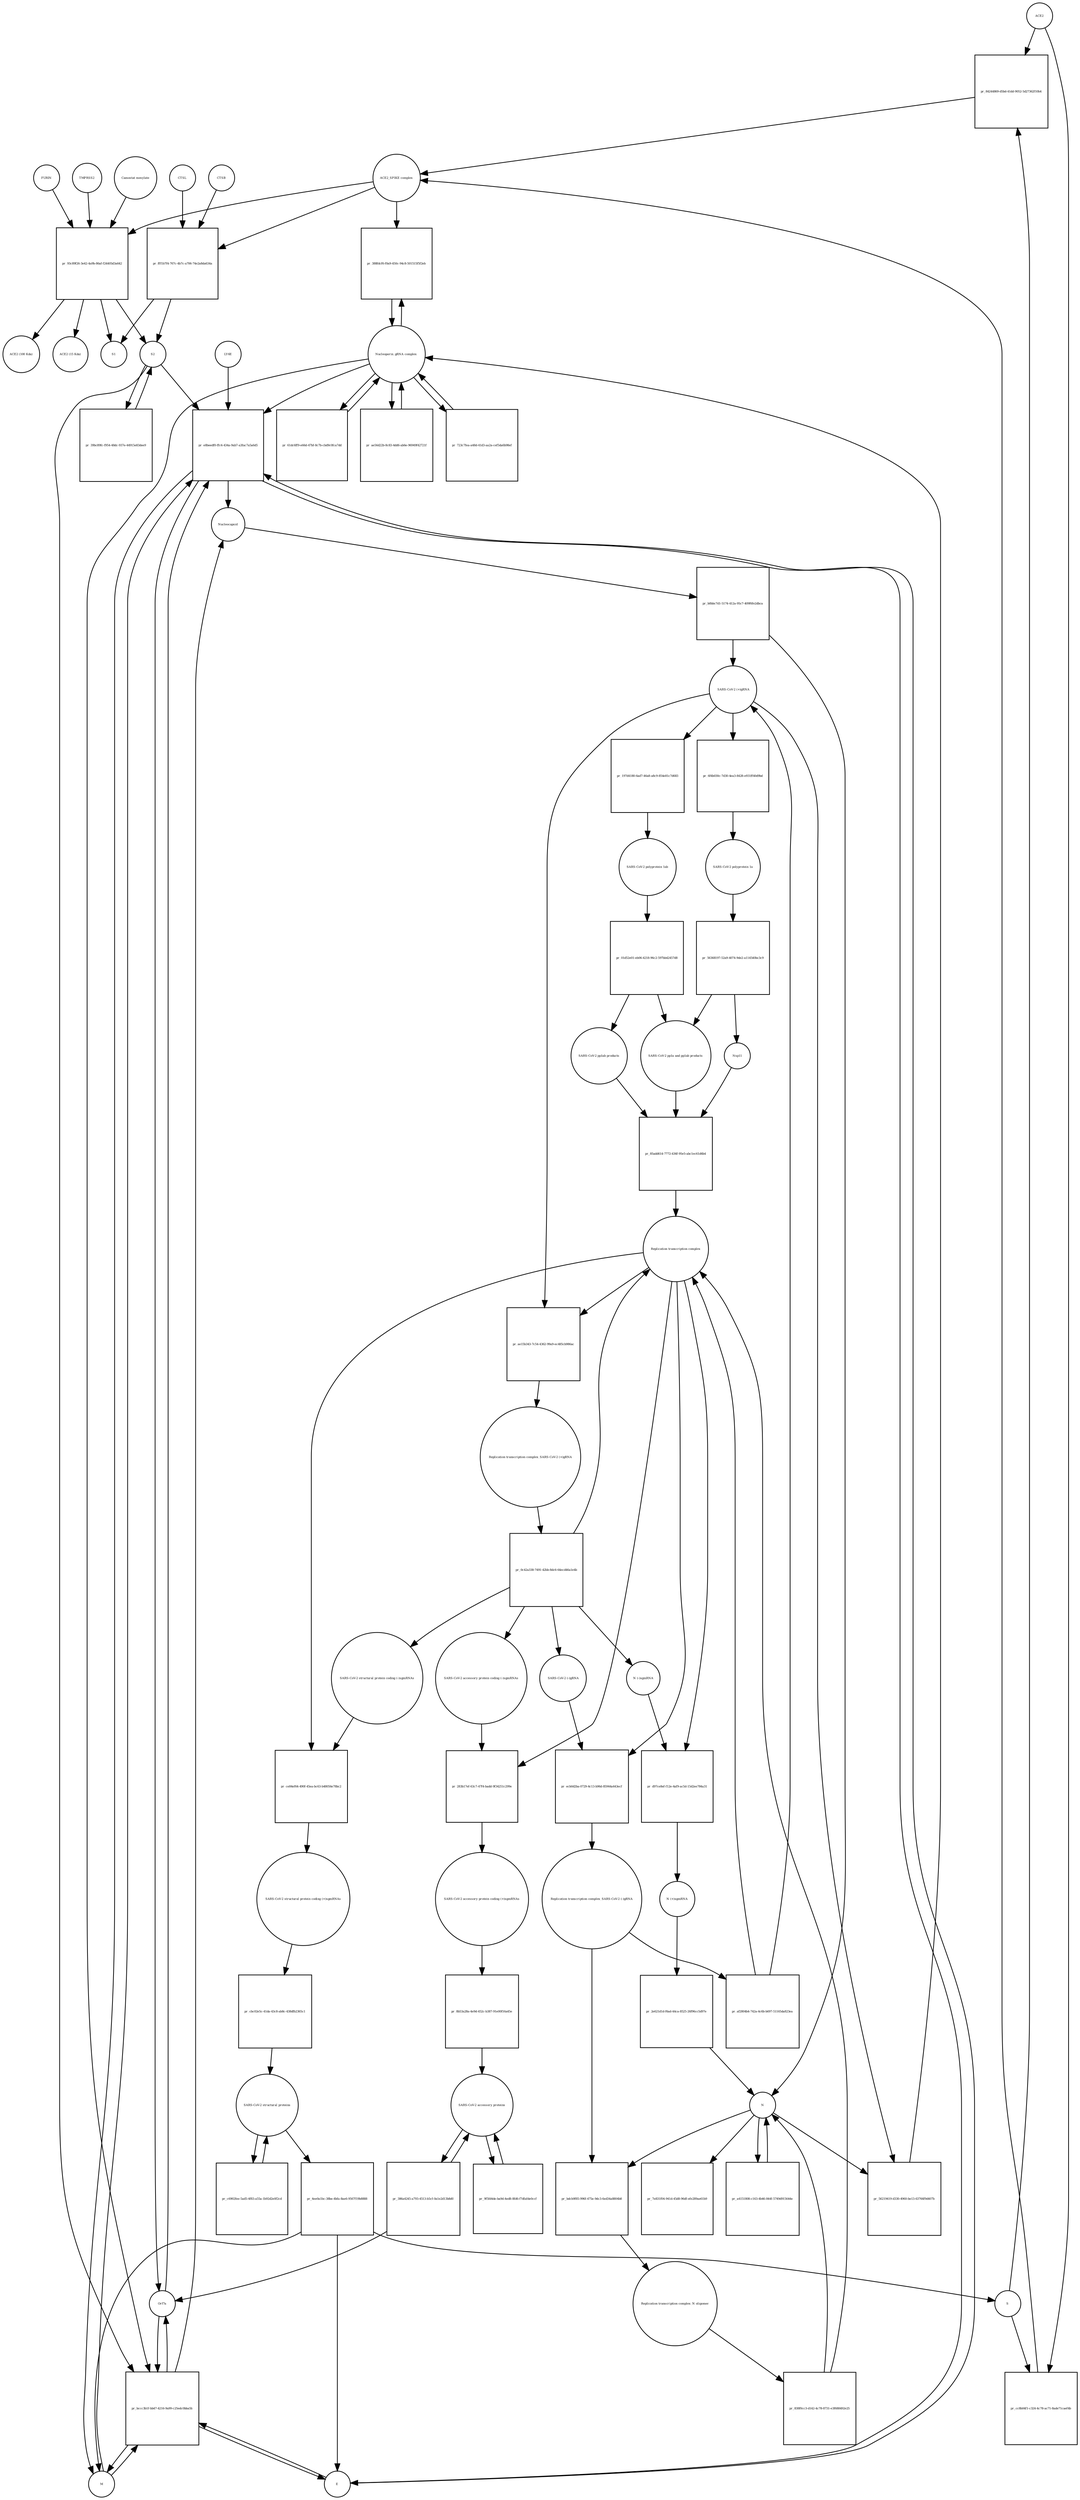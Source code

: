 strict digraph  {
ACE2 [annotation="", bipartite=0, cls=macromolecule, fontsize=4, label=ACE2, shape=circle];
"pr_84244869-d5bd-41dd-9052-5d27362f10b4" [annotation="", bipartite=1, cls=process, fontsize=4, label="pr_84244869-d5bd-41dd-9052-5d27362f10b4", shape=square];
"ACE2_SPIKE complex" [annotation="", bipartite=0, cls=complex, fontsize=4, label="ACE2_SPIKE complex", shape=circle];
S [annotation="", bipartite=0, cls="macromolecule multimer", fontsize=4, label=S, shape=circle];
"Nucleoporin_gRNA complex " [annotation="", bipartite=0, cls=complex, fontsize=4, label="Nucleoporin_gRNA complex ", shape=circle];
"pr_388fdcf6-f0a9-450c-94c8-501515f5f2eb" [annotation="", bipartite=1, cls=process, fontsize=4, label="pr_388fdcf6-f0a9-450c-94c8-501515f5f2eb", shape=square];
"pr_fff1b7f4-767c-4b7c-a706-74e2a8da634a" [annotation="", bipartite=1, cls=process, fontsize=4, label="pr_fff1b7f4-767c-4b7c-a706-74e2a8da634a", shape=square];
S2 [annotation="", bipartite=0, cls=macromolecule, fontsize=4, label=S2, shape=circle];
CTSB [annotation="", bipartite=0, cls=macromolecule, fontsize=4, label=CTSB, shape=circle];
CTSL [annotation="", bipartite=0, cls=macromolecule, fontsize=4, label=CTSL, shape=circle];
S1 [annotation="", bipartite=0, cls=macromolecule, fontsize=4, label=S1, shape=circle];
"pr_cc8b04f1-c324-4c78-ac71-8ade71caef4b" [annotation="", bipartite=1, cls=process, fontsize=4, label="pr_cc8b04f1-c324-4c78-ac71-8ade71caef4b", shape=square];
"pr_e8beedf0-ffc4-434a-9ab7-a3fac7a5a6d5" [annotation="", bipartite=1, cls=process, fontsize=4, label="pr_e8beedf0-ffc4-434a-9ab7-a3fac7a5a6d5", shape=square];
Nucleocapsid [annotation="", bipartite=0, cls=complex, fontsize=4, label=Nucleocapsid, shape=circle];
LY6E [annotation="", bipartite=0, cls=macromolecule, fontsize=4, label=LY6E, shape=circle];
Orf7a [annotation="", bipartite=0, cls=macromolecule, fontsize=4, label=Orf7a, shape=circle];
E [annotation="", bipartite=0, cls=macromolecule, fontsize=4, label=E, shape=circle];
M [annotation="", bipartite=0, cls=macromolecule, fontsize=4, label=M, shape=circle];
"pr_bccc3b1f-bb47-4216-9a99-c25edc0bba5b" [annotation="", bipartite=1, cls=process, fontsize=4, label="pr_bccc3b1f-bb47-4216-9a99-c25edc0bba5b", shape=square];
"pr_b0bbc7d1-5174-412a-95c7-409f6fe2dbca" [annotation="", bipartite=1, cls=process, fontsize=4, label="pr_b0bbc7d1-5174-412a-95c7-409f6fe2dbca", shape=square];
" SARS-CoV-2 (+)gRNA" [annotation="", bipartite=0, cls="nucleic acid feature", fontsize=4, label=" SARS-CoV-2 (+)gRNA", shape=circle];
N [annotation="", bipartite=0, cls="macromolecule multimer", fontsize=4, label=N, shape=circle];
"SARS-CoV-2 polyprotein 1ab" [annotation="", bipartite=0, cls=macromolecule, fontsize=4, label="SARS-CoV-2 polyprotein 1ab", shape=circle];
"pr_01d52e01-eb06-4218-96c2-597bb42457d8" [annotation="", bipartite=1, cls=process, fontsize=4, label="pr_01d52e01-eb06-4218-96c2-597bb42457d8", shape=square];
"SARS-CoV-2 pp1a and pp1ab products" [annotation="", bipartite=0, cls=complex, fontsize=4, label="SARS-CoV-2 pp1a and pp1ab products", shape=circle];
"SARS-CoV-2 pp1ab products" [annotation="", bipartite=0, cls=complex, fontsize=4, label="SARS-CoV-2 pp1ab products", shape=circle];
"SARS-CoV-2 polyprotein 1a" [annotation="", bipartite=0, cls=macromolecule, fontsize=4, label="SARS-CoV-2 polyprotein 1a", shape=circle];
"pr_56368197-52a9-4074-9de2-a114540bc3c9" [annotation="", bipartite=1, cls=process, fontsize=4, label="pr_56368197-52a9-4074-9de2-a114540bc3c9", shape=square];
Nsp11 [annotation="", bipartite=0, cls=macromolecule, fontsize=4, label=Nsp11, shape=circle];
"pr_61dc6ff9-e66d-47bf-8c7b-cbd9c0fca7dd" [annotation="", bipartite=1, cls=process, fontsize=4, label="pr_61dc6ff9-e66d-47bf-8c7b-cbd9c0fca7dd", shape=square];
"pr_ae56d22b-8c83-4dd6-ab6e-96949f42721f" [annotation="", bipartite=1, cls=process, fontsize=4, label="pr_ae56d22b-8c83-4dd6-ab6e-96949f42721f", shape=square];
"SARS-CoV-2 structural proteins" [annotation="", bipartite=0, cls=complex, fontsize=4, label="SARS-CoV-2 structural proteins", shape=circle];
"pr_4ee0a1bc-38be-4bfa-8ae6-9567f19b8888" [annotation="", bipartite=1, cls=process, fontsize=4, label="pr_4ee0a1bc-38be-4bfa-8ae6-9567f19b8888", shape=square];
"Replication transcription complex_SARS-CoV-2 (-)gRNA" [annotation="", bipartite=0, cls=complex, fontsize=4, label="Replication transcription complex_SARS-CoV-2 (-)gRNA", shape=circle];
"pr_bdcb9f85-996f-475e-9dc3-6ed34a8804b8" [annotation="", bipartite=1, cls=process, fontsize=4, label="pr_bdcb9f85-996f-475e-9dc3-6ed34a8804b8", shape=square];
"Replication transcription complex_N oligomer" [annotation="", bipartite=0, cls=complex, fontsize=4, label="Replication transcription complex_N oligomer", shape=circle];
"pr_7e831f04-941d-45d8-96df-efe289ae61b9" [annotation="", bipartite=1, cls=process, fontsize=4, label="pr_7e831f04-941d-45d8-96df-efe289ae61b9", shape=square];
"SARS-CoV-2 accessory proteins" [annotation="", bipartite=0, cls=complex, fontsize=4, label="SARS-CoV-2 accessory proteins", shape=circle];
"pr_9f5fd4de-ba9d-4ed8-8fd6-f7dfafde0ccf" [annotation="", bipartite=1, cls=process, fontsize=4, label="pr_9f5fd4de-ba9d-4ed8-8fd6-f7dfafde0ccf", shape=square];
"pr_c6902fee-5ad5-4f83-a55a-1b92d2e0f2cd" [annotation="", bipartite=1, cls=process, fontsize=4, label="pr_c6902fee-5ad5-4f83-a55a-1b92d2e0f2cd", shape=square];
"pr_838f0cc3-d142-4c78-8731-e3f688492e25" [annotation="", bipartite=1, cls=process, fontsize=4, label="pr_838f0cc3-d142-4c78-8731-e3f688492e25", shape=square];
"Replication transcription complex" [annotation="", bipartite=0, cls=complex, fontsize=4, label="Replication transcription complex", shape=circle];
"pr_a4151808-c163-4b46-844f-5749d915644e" [annotation="", bipartite=1, cls=process, fontsize=4, label="pr_a4151808-c163-4b46-844f-5749d915644e", shape=square];
"pr_85add614-7772-436f-95e5-abc1ec61d6b4" [annotation="", bipartite=1, cls=process, fontsize=4, label="pr_85add614-7772-436f-95e5-abc1ec61d6b4", shape=square];
"SARS-CoV-2 accessory protein coding (-)sgmRNAs" [annotation="", bipartite=0, cls=complex, fontsize=4, label="SARS-CoV-2 accessory protein coding (-)sgmRNAs", shape=circle];
"pr_283b17ef-63c7-47f4-badd-9f34251c299e" [annotation="", bipartite=1, cls=process, fontsize=4, label="pr_283b17ef-63c7-47f4-badd-9f34251c299e", shape=square];
"SARS-CoV-2 accessory protein coding (+)sgmRNAs" [annotation="", bipartite=0, cls=complex, fontsize=4, label="SARS-CoV-2 accessory protein coding (+)sgmRNAs", shape=circle];
"SARS-CoV-2 structural protein coding (-)sgmRNAs" [annotation="", bipartite=0, cls=complex, fontsize=4, label="SARS-CoV-2 structural protein coding (-)sgmRNAs", shape=circle];
"pr_ce84ef64-490f-45ea-bc63-b48056e78bc2" [annotation="", bipartite=1, cls=process, fontsize=4, label="pr_ce84ef64-490f-45ea-bc63-b48056e78bc2", shape=square];
"SARS-CoV-2 structural protein coding (+)sgmRNAs" [annotation="", bipartite=0, cls=complex, fontsize=4, label="SARS-CoV-2 structural protein coding (+)sgmRNAs", shape=circle];
"N (-)sgmRNA" [annotation="", bipartite=0, cls="nucleic acid feature", fontsize=4, label="N (-)sgmRNA", shape=circle];
"pr_d97ce8ef-f12e-4af9-ac5d-15d2ee784a31" [annotation="", bipartite=1, cls=process, fontsize=4, label="pr_d97ce8ef-f12e-4af9-ac5d-15d2ee784a31", shape=square];
"N (+)sgmRNA" [annotation="", bipartite=0, cls="nucleic acid feature", fontsize=4, label="N (+)sgmRNA", shape=circle];
"pr_2e621d1d-f6ad-44ca-8525-26f96cc5d97e" [annotation="", bipartite=1, cls=process, fontsize=4, label="pr_2e621d1d-f6ad-44ca-8525-26f96cc5d97e", shape=square];
"Replication transcription complex_SARS-CoV-2 (+)gRNA" [annotation="", bipartite=0, cls=complex, fontsize=4, label="Replication transcription complex_SARS-CoV-2 (+)gRNA", shape=circle];
"pr_0c42a338-7491-42bb-8dc6-64ecd46a1e4b" [annotation="", bipartite=1, cls=process, fontsize=4, label="pr_0c42a338-7491-42bb-8dc6-64ecd46a1e4b", shape=square];
" SARS-CoV-2 (-)gRNA" [annotation="", bipartite=0, cls="nucleic acid feature", fontsize=4, label=" SARS-CoV-2 (-)gRNA", shape=circle];
"pr_6f4b030c-7d30-4ea3-8428-e931ff40d9bd" [annotation="", bipartite=1, cls=process, fontsize=4, label="pr_6f4b030c-7d30-4ea3-8428-e931ff40d9bd", shape=square];
"pr_197d4180-6ad7-46a8-a8c9-854e81c7d683" [annotation="", bipartite=1, cls=process, fontsize=4, label="pr_197d4180-6ad7-46a8-a8c9-854e81c7d683", shape=square];
"pr_8b53a28a-4e9d-452c-b387-91e00f16a45e" [annotation="", bipartite=1, cls=process, fontsize=4, label="pr_8b53a28a-4e9d-452c-b387-91e00f16a45e", shape=square];
"pr_cbc02e5c-41da-43c8-ab8c-438dfb2365c1" [annotation="", bipartite=1, cls=process, fontsize=4, label="pr_cbc02e5c-41da-43c8-ab8c-438dfb2365c1", shape=square];
"pr_ecb0d2ba-0729-4c13-b96d-85944a443ecf" [annotation="", bipartite=1, cls=process, fontsize=4, label="pr_ecb0d2ba-0729-4c13-b96d-85944a443ecf", shape=square];
"pr_56219419-d330-4960-be13-63766f9d407b" [annotation="", bipartite=1, cls=process, fontsize=4, label="pr_56219419-d330-4960-be13-63766f9d407b", shape=square];
"pr_723c7fea-a48d-41d3-aa2a-cef5da6b98ef" [annotation="", bipartite=1, cls=process, fontsize=4, label="pr_723c7fea-a48d-41d3-aa2a-cef5da6b98ef", shape=square];
"pr_386a4245-a793-4513-b5cf-0a1e2d13b8d0" [annotation="", bipartite=1, cls=process, fontsize=4, label="pr_386a4245-a793-4513-b5cf-0a1e2d13b8d0", shape=square];
"pr_93c89f26-3e42-4a9b-86af-f24405d3a642" [annotation="", bipartite=1, cls=process, fontsize=4, label="pr_93c89f26-3e42-4a9b-86af-f24405d3a642", shape=square];
FURIN [annotation="", bipartite=0, cls=macromolecule, fontsize=4, label=FURIN, shape=circle];
TMPRSS2 [annotation="", bipartite=0, cls=macromolecule, fontsize=4, label=TMPRSS2, shape=circle];
"Camostat mesylate" [annotation="urn_miriam_pubchem.compound_2536", bipartite=0, cls="simple chemical", fontsize=4, label="Camostat mesylate", shape=circle];
"ACE2 (100 Kda)" [annotation="", bipartite=0, cls=macromolecule, fontsize=4, label="ACE2 (100 Kda)", shape=circle];
"ACE2 (15 Kda)" [annotation="", bipartite=0, cls=macromolecule, fontsize=4, label="ACE2 (15 Kda)", shape=circle];
"pr_39bc89fc-f954-48dc-937e-44915e83dee9" [annotation="", bipartite=1, cls=process, fontsize=4, label="pr_39bc89fc-f954-48dc-937e-44915e83dee9", shape=square];
"pr_ae15b343-7c54-4362-99a9-ec485cb986ac" [annotation="", bipartite=1, cls=process, fontsize=4, label="pr_ae15b343-7c54-4362-99a9-ec485cb986ac", shape=square];
"pr_af2804b4-742a-4c6b-b697-51165da823ea" [annotation="", bipartite=1, cls=process, fontsize=4, label="pr_af2804b4-742a-4c6b-b697-51165da823ea", shape=square];
ACE2 -> "pr_84244869-d5bd-41dd-9052-5d27362f10b4"  [annotation="", interaction_type=consumption];
ACE2 -> "pr_cc8b04f1-c324-4c78-ac71-8ade71caef4b"  [annotation="", interaction_type=consumption];
"pr_84244869-d5bd-41dd-9052-5d27362f10b4" -> "ACE2_SPIKE complex"  [annotation="", interaction_type=production];
"ACE2_SPIKE complex" -> "pr_388fdcf6-f0a9-450c-94c8-501515f5f2eb"  [annotation="urn_miriam_pubmed_32142651|urn_miriam_pubmed_32094589", interaction_type=stimulation];
"ACE2_SPIKE complex" -> "pr_fff1b7f4-767c-4b7c-a706-74e2a8da634a"  [annotation="", interaction_type=consumption];
"ACE2_SPIKE complex" -> "pr_93c89f26-3e42-4a9b-86af-f24405d3a642"  [annotation="", interaction_type=consumption];
S -> "pr_84244869-d5bd-41dd-9052-5d27362f10b4"  [annotation="", interaction_type=consumption];
S -> "pr_cc8b04f1-c324-4c78-ac71-8ade71caef4b"  [annotation="", interaction_type=consumption];
"Nucleoporin_gRNA complex " -> "pr_388fdcf6-f0a9-450c-94c8-501515f5f2eb"  [annotation="", interaction_type=consumption];
"Nucleoporin_gRNA complex " -> "pr_e8beedf0-ffc4-434a-9ab7-a3fac7a5a6d5"  [annotation="", interaction_type=consumption];
"Nucleoporin_gRNA complex " -> "pr_bccc3b1f-bb47-4216-9a99-c25edc0bba5b"  [annotation="", interaction_type=consumption];
"Nucleoporin_gRNA complex " -> "pr_61dc6ff9-e66d-47bf-8c7b-cbd9c0fca7dd"  [annotation="", interaction_type=consumption];
"Nucleoporin_gRNA complex " -> "pr_ae56d22b-8c83-4dd6-ab6e-96949f42721f"  [annotation="", interaction_type=consumption];
"Nucleoporin_gRNA complex " -> "pr_723c7fea-a48d-41d3-aa2a-cef5da6b98ef"  [annotation="", interaction_type=consumption];
"pr_388fdcf6-f0a9-450c-94c8-501515f5f2eb" -> "Nucleoporin_gRNA complex "  [annotation="", interaction_type=production];
"pr_fff1b7f4-767c-4b7c-a706-74e2a8da634a" -> S2  [annotation="", interaction_type=production];
"pr_fff1b7f4-767c-4b7c-a706-74e2a8da634a" -> S1  [annotation="", interaction_type=production];
S2 -> "pr_e8beedf0-ffc4-434a-9ab7-a3fac7a5a6d5"  [annotation="urn_miriam_doi_10.1101%2F2020.03.05.979260|urn_miriam_doi_10.1101%2F2020.04.02.021469", interaction_type=stimulation];
S2 -> "pr_bccc3b1f-bb47-4216-9a99-c25edc0bba5b"  [annotation="", interaction_type=stimulation];
S2 -> "pr_39bc89fc-f954-48dc-937e-44915e83dee9"  [annotation="", interaction_type=consumption];
CTSB -> "pr_fff1b7f4-767c-4b7c-a706-74e2a8da634a"  [annotation=urn_miriam_pubmed_32142651, interaction_type=catalysis];
CTSL -> "pr_fff1b7f4-767c-4b7c-a706-74e2a8da634a"  [annotation=urn_miriam_pubmed_32142651, interaction_type=catalysis];
"pr_cc8b04f1-c324-4c78-ac71-8ade71caef4b" -> "ACE2_SPIKE complex"  [annotation="", interaction_type=production];
"pr_e8beedf0-ffc4-434a-9ab7-a3fac7a5a6d5" -> Nucleocapsid  [annotation="", interaction_type=production];
"pr_e8beedf0-ffc4-434a-9ab7-a3fac7a5a6d5" -> Orf7a  [annotation="", interaction_type=production];
"pr_e8beedf0-ffc4-434a-9ab7-a3fac7a5a6d5" -> E  [annotation="", interaction_type=production];
"pr_e8beedf0-ffc4-434a-9ab7-a3fac7a5a6d5" -> M  [annotation="", interaction_type=production];
Nucleocapsid -> "pr_b0bbc7d1-5174-412a-95c7-409f6fe2dbca"  [annotation="", interaction_type=consumption];
LY6E -> "pr_e8beedf0-ffc4-434a-9ab7-a3fac7a5a6d5"  [annotation="urn_miriam_doi_10.1101%2F2020.03.05.979260|urn_miriam_doi_10.1101%2F2020.04.02.021469", interaction_type=inhibition];
Orf7a -> "pr_e8beedf0-ffc4-434a-9ab7-a3fac7a5a6d5"  [annotation="", interaction_type=consumption];
Orf7a -> "pr_bccc3b1f-bb47-4216-9a99-c25edc0bba5b"  [annotation="", interaction_type=consumption];
E -> "pr_e8beedf0-ffc4-434a-9ab7-a3fac7a5a6d5"  [annotation="", interaction_type=consumption];
E -> "pr_bccc3b1f-bb47-4216-9a99-c25edc0bba5b"  [annotation="", interaction_type=consumption];
M -> "pr_e8beedf0-ffc4-434a-9ab7-a3fac7a5a6d5"  [annotation="", interaction_type=consumption];
M -> "pr_bccc3b1f-bb47-4216-9a99-c25edc0bba5b"  [annotation="", interaction_type=consumption];
"pr_bccc3b1f-bb47-4216-9a99-c25edc0bba5b" -> Nucleocapsid  [annotation="", interaction_type=production];
"pr_bccc3b1f-bb47-4216-9a99-c25edc0bba5b" -> E  [annotation="", interaction_type=production];
"pr_bccc3b1f-bb47-4216-9a99-c25edc0bba5b" -> M  [annotation="", interaction_type=production];
"pr_bccc3b1f-bb47-4216-9a99-c25edc0bba5b" -> Orf7a  [annotation="", interaction_type=production];
"pr_b0bbc7d1-5174-412a-95c7-409f6fe2dbca" -> " SARS-CoV-2 (+)gRNA"  [annotation="", interaction_type=production];
"pr_b0bbc7d1-5174-412a-95c7-409f6fe2dbca" -> N  [annotation="", interaction_type=production];
" SARS-CoV-2 (+)gRNA" -> "pr_6f4b030c-7d30-4ea3-8428-e931ff40d9bd"  [annotation="", interaction_type=consumption];
" SARS-CoV-2 (+)gRNA" -> "pr_197d4180-6ad7-46a8-a8c9-854e81c7d683"  [annotation="", interaction_type=consumption];
" SARS-CoV-2 (+)gRNA" -> "pr_56219419-d330-4960-be13-63766f9d407b"  [annotation="", interaction_type=consumption];
" SARS-CoV-2 (+)gRNA" -> "pr_ae15b343-7c54-4362-99a9-ec485cb986ac"  [annotation="", interaction_type=consumption];
N -> "pr_bdcb9f85-996f-475e-9dc3-6ed34a8804b8"  [annotation="", interaction_type=consumption];
N -> "pr_7e831f04-941d-45d8-96df-efe289ae61b9"  [annotation="", interaction_type=consumption];
N -> "pr_a4151808-c163-4b46-844f-5749d915644e"  [annotation="", interaction_type=consumption];
N -> "pr_56219419-d330-4960-be13-63766f9d407b"  [annotation="", interaction_type=consumption];
"SARS-CoV-2 polyprotein 1ab" -> "pr_01d52e01-eb06-4218-96c2-597bb42457d8"  [annotation=urn_miriam_pubmed_31226023, interaction_type=catalysis];
"pr_01d52e01-eb06-4218-96c2-597bb42457d8" -> "SARS-CoV-2 pp1a and pp1ab products"  [annotation="", interaction_type=production];
"pr_01d52e01-eb06-4218-96c2-597bb42457d8" -> "SARS-CoV-2 pp1ab products"  [annotation="", interaction_type=production];
"SARS-CoV-2 pp1a and pp1ab products" -> "pr_85add614-7772-436f-95e5-abc1ec61d6b4"  [annotation="", interaction_type=consumption];
"SARS-CoV-2 pp1ab products" -> "pr_85add614-7772-436f-95e5-abc1ec61d6b4"  [annotation="", interaction_type=consumption];
"SARS-CoV-2 polyprotein 1a" -> "pr_56368197-52a9-4074-9de2-a114540bc3c9"  [annotation=urn_miriam_pubmed_31226023, interaction_type=catalysis];
"pr_56368197-52a9-4074-9de2-a114540bc3c9" -> "SARS-CoV-2 pp1a and pp1ab products"  [annotation="", interaction_type=production];
"pr_56368197-52a9-4074-9de2-a114540bc3c9" -> Nsp11  [annotation="", interaction_type=production];
Nsp11 -> "pr_85add614-7772-436f-95e5-abc1ec61d6b4"  [annotation="", interaction_type=consumption];
"pr_61dc6ff9-e66d-47bf-8c7b-cbd9c0fca7dd" -> "Nucleoporin_gRNA complex "  [annotation="", interaction_type=production];
"pr_ae56d22b-8c83-4dd6-ab6e-96949f42721f" -> "Nucleoporin_gRNA complex "  [annotation="", interaction_type=production];
"SARS-CoV-2 structural proteins" -> "pr_4ee0a1bc-38be-4bfa-8ae6-9567f19b8888"  [annotation="", interaction_type=consumption];
"SARS-CoV-2 structural proteins" -> "pr_c6902fee-5ad5-4f83-a55a-1b92d2e0f2cd"  [annotation="", interaction_type=consumption];
"pr_4ee0a1bc-38be-4bfa-8ae6-9567f19b8888" -> M  [annotation="", interaction_type=production];
"pr_4ee0a1bc-38be-4bfa-8ae6-9567f19b8888" -> E  [annotation="", interaction_type=production];
"pr_4ee0a1bc-38be-4bfa-8ae6-9567f19b8888" -> S  [annotation="", interaction_type=production];
"Replication transcription complex_SARS-CoV-2 (-)gRNA" -> "pr_bdcb9f85-996f-475e-9dc3-6ed34a8804b8"  [annotation="", interaction_type=consumption];
"Replication transcription complex_SARS-CoV-2 (-)gRNA" -> "pr_af2804b4-742a-4c6b-b697-51165da823ea"  [annotation="", interaction_type=consumption];
"pr_bdcb9f85-996f-475e-9dc3-6ed34a8804b8" -> "Replication transcription complex_N oligomer"  [annotation="", interaction_type=production];
"Replication transcription complex_N oligomer" -> "pr_838f0cc3-d142-4c78-8731-e3f688492e25"  [annotation="", interaction_type=consumption];
"SARS-CoV-2 accessory proteins" -> "pr_9f5fd4de-ba9d-4ed8-8fd6-f7dfafde0ccf"  [annotation="", interaction_type=consumption];
"SARS-CoV-2 accessory proteins" -> "pr_386a4245-a793-4513-b5cf-0a1e2d13b8d0"  [annotation="", interaction_type=consumption];
"pr_9f5fd4de-ba9d-4ed8-8fd6-f7dfafde0ccf" -> "SARS-CoV-2 accessory proteins"  [annotation="", interaction_type=production];
"pr_c6902fee-5ad5-4f83-a55a-1b92d2e0f2cd" -> "SARS-CoV-2 structural proteins"  [annotation="", interaction_type=production];
"pr_838f0cc3-d142-4c78-8731-e3f688492e25" -> "Replication transcription complex"  [annotation="", interaction_type=production];
"pr_838f0cc3-d142-4c78-8731-e3f688492e25" -> N  [annotation="", interaction_type=production];
"Replication transcription complex" -> "pr_283b17ef-63c7-47f4-badd-9f34251c299e"  [annotation="", interaction_type="necessary stimulation"];
"Replication transcription complex" -> "pr_ce84ef64-490f-45ea-bc63-b48056e78bc2"  [annotation="", interaction_type="necessary stimulation"];
"Replication transcription complex" -> "pr_d97ce8ef-f12e-4af9-ac5d-15d2ee784a31"  [annotation="", interaction_type="necessary stimulation"];
"Replication transcription complex" -> "pr_ecb0d2ba-0729-4c13-b96d-85944a443ecf"  [annotation="", interaction_type=consumption];
"Replication transcription complex" -> "pr_ae15b343-7c54-4362-99a9-ec485cb986ac"  [annotation="", interaction_type=consumption];
"pr_a4151808-c163-4b46-844f-5749d915644e" -> N  [annotation="", interaction_type=production];
"pr_85add614-7772-436f-95e5-abc1ec61d6b4" -> "Replication transcription complex"  [annotation="", interaction_type=production];
"SARS-CoV-2 accessory protein coding (-)sgmRNAs" -> "pr_283b17ef-63c7-47f4-badd-9f34251c299e"  [annotation="", interaction_type=consumption];
"pr_283b17ef-63c7-47f4-badd-9f34251c299e" -> "SARS-CoV-2 accessory protein coding (+)sgmRNAs"  [annotation="", interaction_type=production];
"SARS-CoV-2 accessory protein coding (+)sgmRNAs" -> "pr_8b53a28a-4e9d-452c-b387-91e00f16a45e"  [annotation="", interaction_type=consumption];
"SARS-CoV-2 structural protein coding (-)sgmRNAs" -> "pr_ce84ef64-490f-45ea-bc63-b48056e78bc2"  [annotation="", interaction_type=consumption];
"pr_ce84ef64-490f-45ea-bc63-b48056e78bc2" -> "SARS-CoV-2 structural protein coding (+)sgmRNAs"  [annotation="", interaction_type=production];
"SARS-CoV-2 structural protein coding (+)sgmRNAs" -> "pr_cbc02e5c-41da-43c8-ab8c-438dfb2365c1"  [annotation="", interaction_type=consumption];
"N (-)sgmRNA" -> "pr_d97ce8ef-f12e-4af9-ac5d-15d2ee784a31"  [annotation="", interaction_type=consumption];
"pr_d97ce8ef-f12e-4af9-ac5d-15d2ee784a31" -> "N (+)sgmRNA"  [annotation="", interaction_type=production];
"N (+)sgmRNA" -> "pr_2e621d1d-f6ad-44ca-8525-26f96cc5d97e"  [annotation="", interaction_type=consumption];
"pr_2e621d1d-f6ad-44ca-8525-26f96cc5d97e" -> N  [annotation="", interaction_type=production];
"Replication transcription complex_SARS-CoV-2 (+)gRNA" -> "pr_0c42a338-7491-42bb-8dc6-64ecd46a1e4b"  [annotation="", interaction_type=consumption];
"pr_0c42a338-7491-42bb-8dc6-64ecd46a1e4b" -> " SARS-CoV-2 (-)gRNA"  [annotation="", interaction_type=production];
"pr_0c42a338-7491-42bb-8dc6-64ecd46a1e4b" -> "SARS-CoV-2 accessory protein coding (-)sgmRNAs"  [annotation="", interaction_type=production];
"pr_0c42a338-7491-42bb-8dc6-64ecd46a1e4b" -> "SARS-CoV-2 structural protein coding (-)sgmRNAs"  [annotation="", interaction_type=production];
"pr_0c42a338-7491-42bb-8dc6-64ecd46a1e4b" -> "N (-)sgmRNA"  [annotation="", interaction_type=production];
"pr_0c42a338-7491-42bb-8dc6-64ecd46a1e4b" -> "Replication transcription complex"  [annotation="", interaction_type=production];
" SARS-CoV-2 (-)gRNA" -> "pr_ecb0d2ba-0729-4c13-b96d-85944a443ecf"  [annotation="", interaction_type=consumption];
"pr_6f4b030c-7d30-4ea3-8428-e931ff40d9bd" -> "SARS-CoV-2 polyprotein 1a"  [annotation="", interaction_type=production];
"pr_197d4180-6ad7-46a8-a8c9-854e81c7d683" -> "SARS-CoV-2 polyprotein 1ab"  [annotation="", interaction_type=production];
"pr_8b53a28a-4e9d-452c-b387-91e00f16a45e" -> "SARS-CoV-2 accessory proteins"  [annotation="", interaction_type=production];
"pr_cbc02e5c-41da-43c8-ab8c-438dfb2365c1" -> "SARS-CoV-2 structural proteins"  [annotation="", interaction_type=production];
"pr_ecb0d2ba-0729-4c13-b96d-85944a443ecf" -> "Replication transcription complex_SARS-CoV-2 (-)gRNA"  [annotation="", interaction_type=production];
"pr_56219419-d330-4960-be13-63766f9d407b" -> "Nucleoporin_gRNA complex "  [annotation="", interaction_type=production];
"pr_723c7fea-a48d-41d3-aa2a-cef5da6b98ef" -> "Nucleoporin_gRNA complex "  [annotation="", interaction_type=production];
"pr_386a4245-a793-4513-b5cf-0a1e2d13b8d0" -> "SARS-CoV-2 accessory proteins"  [annotation="", interaction_type=production];
"pr_386a4245-a793-4513-b5cf-0a1e2d13b8d0" -> Orf7a  [annotation="", interaction_type=production];
"pr_93c89f26-3e42-4a9b-86af-f24405d3a642" -> S2  [annotation="", interaction_type=production];
"pr_93c89f26-3e42-4a9b-86af-f24405d3a642" -> "ACE2 (100 Kda)"  [annotation="", interaction_type=production];
"pr_93c89f26-3e42-4a9b-86af-f24405d3a642" -> S1  [annotation="", interaction_type=production];
"pr_93c89f26-3e42-4a9b-86af-f24405d3a642" -> "ACE2 (15 Kda)"  [annotation="", interaction_type=production];
FURIN -> "pr_93c89f26-3e42-4a9b-86af-f24405d3a642"  [annotation="", interaction_type=catalysis];
TMPRSS2 -> "pr_93c89f26-3e42-4a9b-86af-f24405d3a642"  [annotation="", interaction_type=catalysis];
"Camostat mesylate" -> "pr_93c89f26-3e42-4a9b-86af-f24405d3a642"  [annotation="", interaction_type=inhibition];
"pr_39bc89fc-f954-48dc-937e-44915e83dee9" -> S2  [annotation="", interaction_type=production];
"pr_ae15b343-7c54-4362-99a9-ec485cb986ac" -> "Replication transcription complex_SARS-CoV-2 (+)gRNA"  [annotation="", interaction_type=production];
"pr_af2804b4-742a-4c6b-b697-51165da823ea" -> " SARS-CoV-2 (+)gRNA"  [annotation="", interaction_type=production];
"pr_af2804b4-742a-4c6b-b697-51165da823ea" -> "Replication transcription complex"  [annotation="", interaction_type=production];
}
